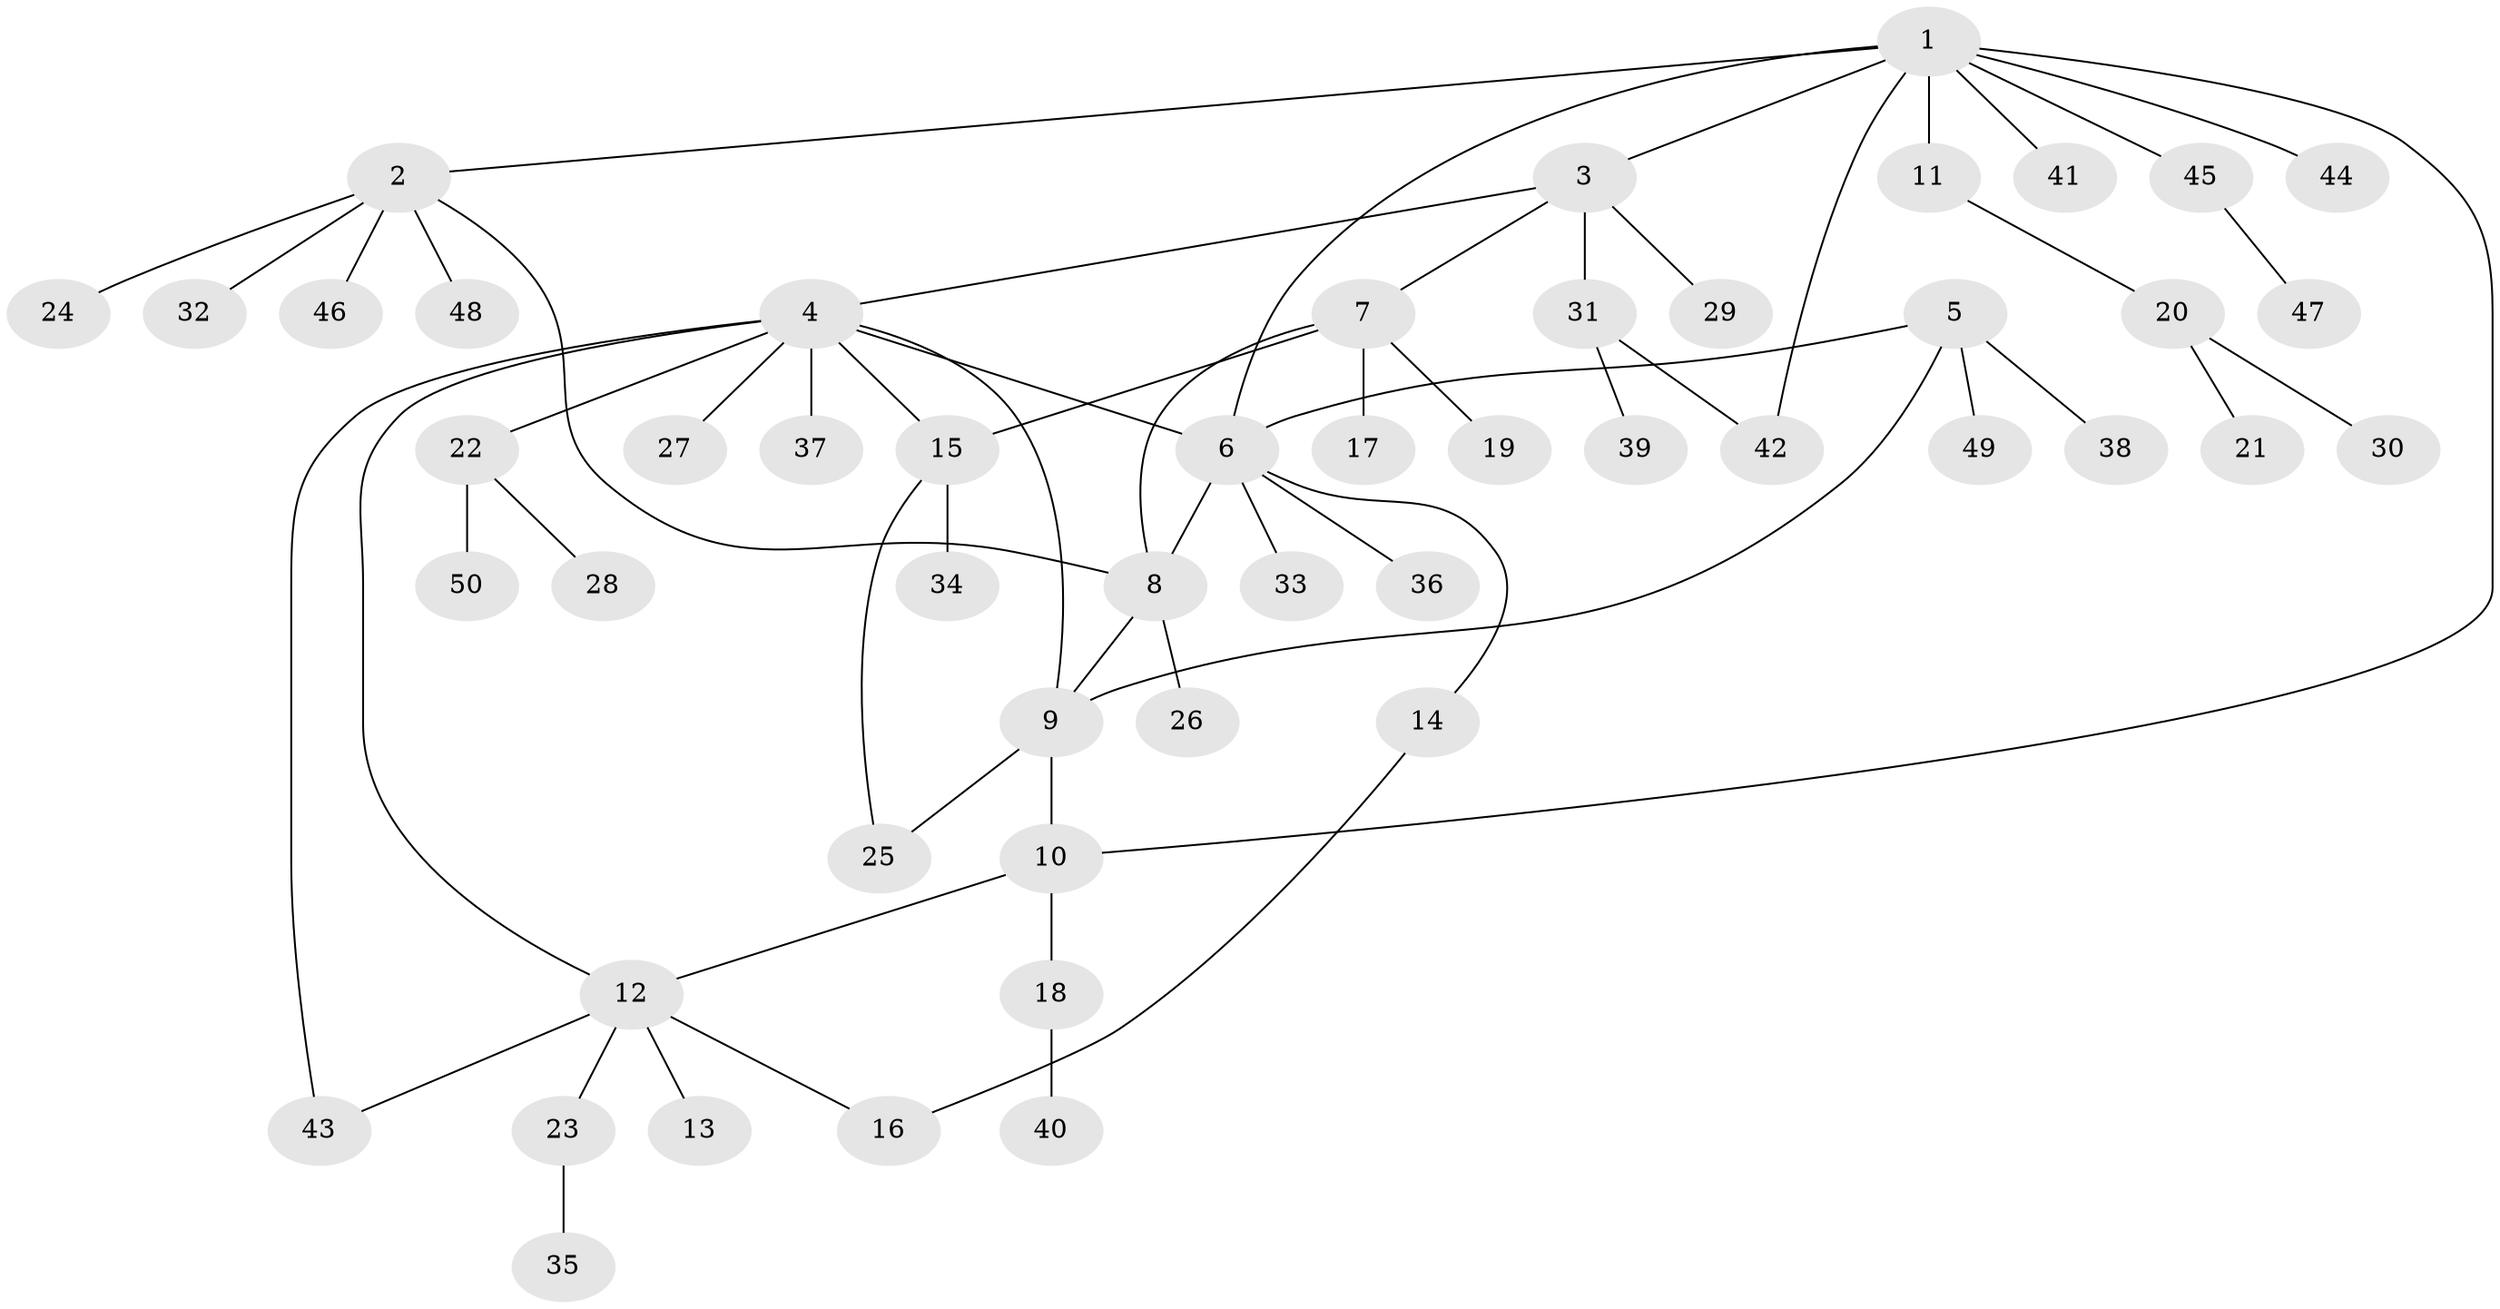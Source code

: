 // coarse degree distribution, {8: 0.08571428571428572, 5: 0.02857142857142857, 6: 0.08571428571428572, 3: 0.05714285714285714, 4: 0.08571428571428572, 1: 0.5428571428571428, 2: 0.11428571428571428}
// Generated by graph-tools (version 1.1) at 2025/42/03/06/25 10:42:14]
// undirected, 50 vertices, 61 edges
graph export_dot {
graph [start="1"]
  node [color=gray90,style=filled];
  1;
  2;
  3;
  4;
  5;
  6;
  7;
  8;
  9;
  10;
  11;
  12;
  13;
  14;
  15;
  16;
  17;
  18;
  19;
  20;
  21;
  22;
  23;
  24;
  25;
  26;
  27;
  28;
  29;
  30;
  31;
  32;
  33;
  34;
  35;
  36;
  37;
  38;
  39;
  40;
  41;
  42;
  43;
  44;
  45;
  46;
  47;
  48;
  49;
  50;
  1 -- 2;
  1 -- 3;
  1 -- 6;
  1 -- 10;
  1 -- 11;
  1 -- 41;
  1 -- 42;
  1 -- 44;
  1 -- 45;
  2 -- 8;
  2 -- 24;
  2 -- 32;
  2 -- 46;
  2 -- 48;
  3 -- 4;
  3 -- 7;
  3 -- 29;
  3 -- 31;
  4 -- 6;
  4 -- 9;
  4 -- 12;
  4 -- 15;
  4 -- 22;
  4 -- 27;
  4 -- 37;
  4 -- 43;
  5 -- 6;
  5 -- 9;
  5 -- 38;
  5 -- 49;
  6 -- 8;
  6 -- 14;
  6 -- 33;
  6 -- 36;
  7 -- 8;
  7 -- 15;
  7 -- 17;
  7 -- 19;
  8 -- 9;
  8 -- 26;
  9 -- 10;
  9 -- 25;
  10 -- 12;
  10 -- 18;
  11 -- 20;
  12 -- 13;
  12 -- 16;
  12 -- 23;
  12 -- 43;
  14 -- 16;
  15 -- 25;
  15 -- 34;
  18 -- 40;
  20 -- 21;
  20 -- 30;
  22 -- 28;
  22 -- 50;
  23 -- 35;
  31 -- 39;
  31 -- 42;
  45 -- 47;
}
